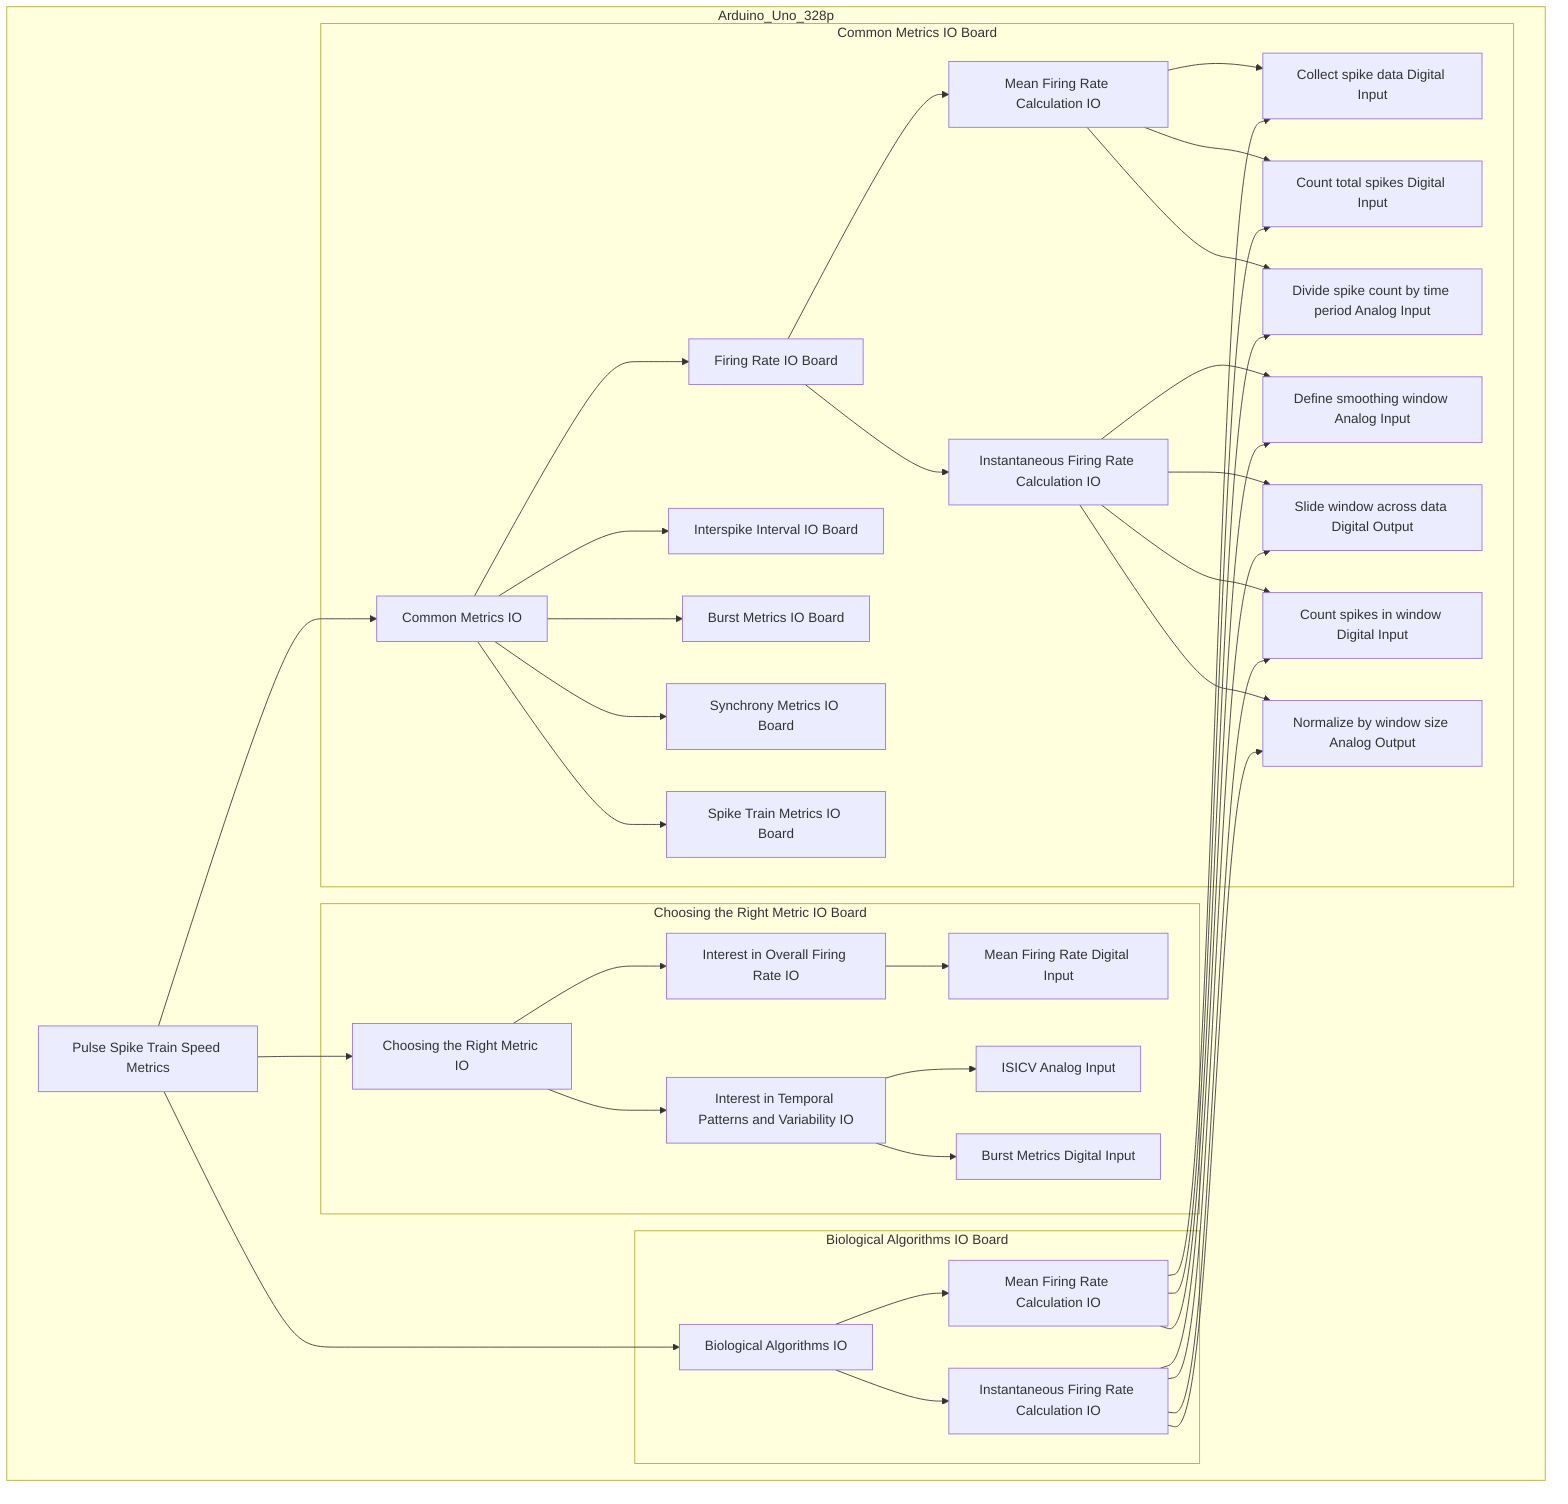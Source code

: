 graph TD
    A[Pulse Spike Train Speed Metrics]

    subgraph Arduino_Uno_328p
        A --> B[Common Metrics IO]
        A --> C[Choosing the Right Metric IO]
        A --> D[Biological Algorithms IO]

        subgraph Common Metrics IO Board
            direction TB
            B --> B1[Firing Rate IO Board]
            B1 --> B1A[Mean Firing Rate Calculation IO]
            B1 --> B1B[Instantaneous Firing Rate Calculation IO]

            B --> B2[Interspike Interval IO Board]
            B --> B3[Burst Metrics IO Board]
            B --> B4[Synchrony Metrics IO Board]
            B --> B5[Spike Train Metrics IO Board]

            B1A --> Step1A[Collect spike data Digital Input]
            B1A --> Step1B[Count total spikes Digital Input]
            B1A --> Step1C[Divide spike count by time period Analog Input]

            B1B --> Step2A[Define smoothing window Analog Input]
            B1B --> Step2B[Slide window across data Digital Output]
            B1B --> Step2C[Count spikes in window Digital Input]
            B1B --> Step2D[Normalize by window size Analog Output]
        end

        subgraph Choosing the Right Metric IO Board
            direction TB
            C --> C1[Interest in Overall Firing Rate IO]
            C1 --> C1A[Mean Firing Rate Digital Input]

            C --> C2[Interest in Temporal Patterns and Variability IO]
            C2 --> C2A[ISICV Analog Input]
            C2 --> C2B[Burst Metrics Digital Input]
        end

        subgraph Biological Algorithms IO Board
            direction TB
            D --> D1[Mean Firing Rate Calculation IO]
            D1 --> Step1A
            D1 --> Step1B
            D1 --> Step1C

            D --> D2[Instantaneous Firing Rate Calculation IO]
            D2 --> Step2A
            D2 --> Step2B
            D2 --> Step2C
            D2 --> Step2D
        end
    end